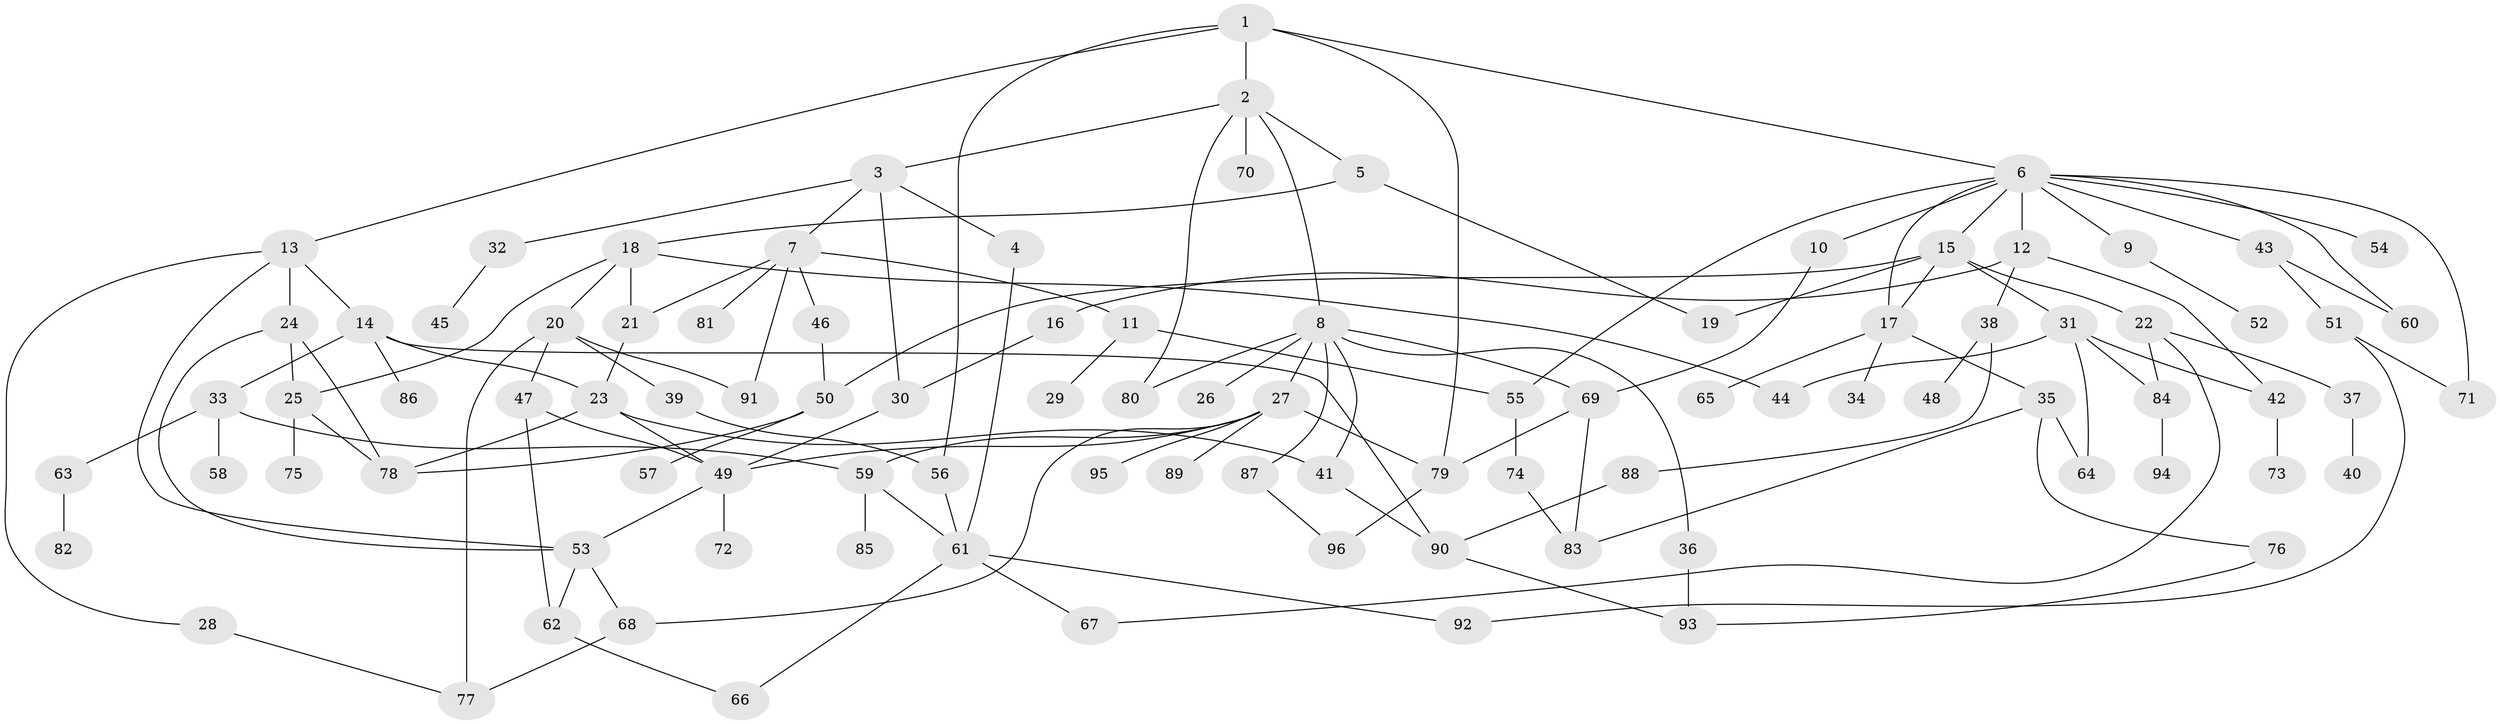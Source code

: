 // coarse degree distribution, {6: 0.14583333333333334, 3: 0.20833333333333334, 5: 0.125, 4: 0.16666666666666666, 1: 0.14583333333333334, 8: 0.020833333333333332, 2: 0.16666666666666666, 7: 0.020833333333333332}
// Generated by graph-tools (version 1.1) at 2025/36/03/04/25 23:36:05]
// undirected, 96 vertices, 141 edges
graph export_dot {
  node [color=gray90,style=filled];
  1;
  2;
  3;
  4;
  5;
  6;
  7;
  8;
  9;
  10;
  11;
  12;
  13;
  14;
  15;
  16;
  17;
  18;
  19;
  20;
  21;
  22;
  23;
  24;
  25;
  26;
  27;
  28;
  29;
  30;
  31;
  32;
  33;
  34;
  35;
  36;
  37;
  38;
  39;
  40;
  41;
  42;
  43;
  44;
  45;
  46;
  47;
  48;
  49;
  50;
  51;
  52;
  53;
  54;
  55;
  56;
  57;
  58;
  59;
  60;
  61;
  62;
  63;
  64;
  65;
  66;
  67;
  68;
  69;
  70;
  71;
  72;
  73;
  74;
  75;
  76;
  77;
  78;
  79;
  80;
  81;
  82;
  83;
  84;
  85;
  86;
  87;
  88;
  89;
  90;
  91;
  92;
  93;
  94;
  95;
  96;
  1 -- 2;
  1 -- 6;
  1 -- 13;
  1 -- 79;
  1 -- 56;
  2 -- 3;
  2 -- 5;
  2 -- 8;
  2 -- 70;
  2 -- 80;
  3 -- 4;
  3 -- 7;
  3 -- 30;
  3 -- 32;
  4 -- 61;
  5 -- 18;
  5 -- 19;
  6 -- 9;
  6 -- 10;
  6 -- 12;
  6 -- 15;
  6 -- 17;
  6 -- 43;
  6 -- 54;
  6 -- 55;
  6 -- 60;
  6 -- 71;
  7 -- 11;
  7 -- 46;
  7 -- 81;
  7 -- 91;
  7 -- 21;
  8 -- 26;
  8 -- 27;
  8 -- 36;
  8 -- 41;
  8 -- 69;
  8 -- 80;
  8 -- 87;
  9 -- 52;
  10 -- 69;
  11 -- 29;
  11 -- 55;
  12 -- 16;
  12 -- 38;
  12 -- 42;
  13 -- 14;
  13 -- 24;
  13 -- 28;
  13 -- 53;
  14 -- 23;
  14 -- 33;
  14 -- 86;
  14 -- 90;
  15 -- 22;
  15 -- 31;
  15 -- 50;
  15 -- 19;
  15 -- 17;
  16 -- 30;
  17 -- 34;
  17 -- 35;
  17 -- 65;
  18 -- 20;
  18 -- 21;
  18 -- 25;
  18 -- 44;
  20 -- 39;
  20 -- 47;
  20 -- 77;
  20 -- 91;
  21 -- 23;
  22 -- 37;
  22 -- 67;
  22 -- 84;
  23 -- 78;
  23 -- 41;
  23 -- 49;
  24 -- 53;
  24 -- 25;
  24 -- 78;
  25 -- 75;
  25 -- 78;
  27 -- 68;
  27 -- 89;
  27 -- 95;
  27 -- 79;
  27 -- 59;
  27 -- 49;
  28 -- 77;
  30 -- 49;
  31 -- 44;
  31 -- 64;
  31 -- 42;
  31 -- 84;
  32 -- 45;
  33 -- 58;
  33 -- 59;
  33 -- 63;
  35 -- 76;
  35 -- 83;
  35 -- 64;
  36 -- 93;
  37 -- 40;
  38 -- 48;
  38 -- 88;
  39 -- 56;
  41 -- 90;
  42 -- 73;
  43 -- 51;
  43 -- 60;
  46 -- 50;
  47 -- 49;
  47 -- 62;
  49 -- 53;
  49 -- 72;
  50 -- 57;
  50 -- 78;
  51 -- 71;
  51 -- 92;
  53 -- 68;
  53 -- 62;
  55 -- 74;
  56 -- 61;
  59 -- 85;
  59 -- 61;
  61 -- 67;
  61 -- 92;
  61 -- 66;
  62 -- 66;
  63 -- 82;
  68 -- 77;
  69 -- 79;
  69 -- 83;
  74 -- 83;
  76 -- 93;
  79 -- 96;
  84 -- 94;
  87 -- 96;
  88 -- 90;
  90 -- 93;
}
